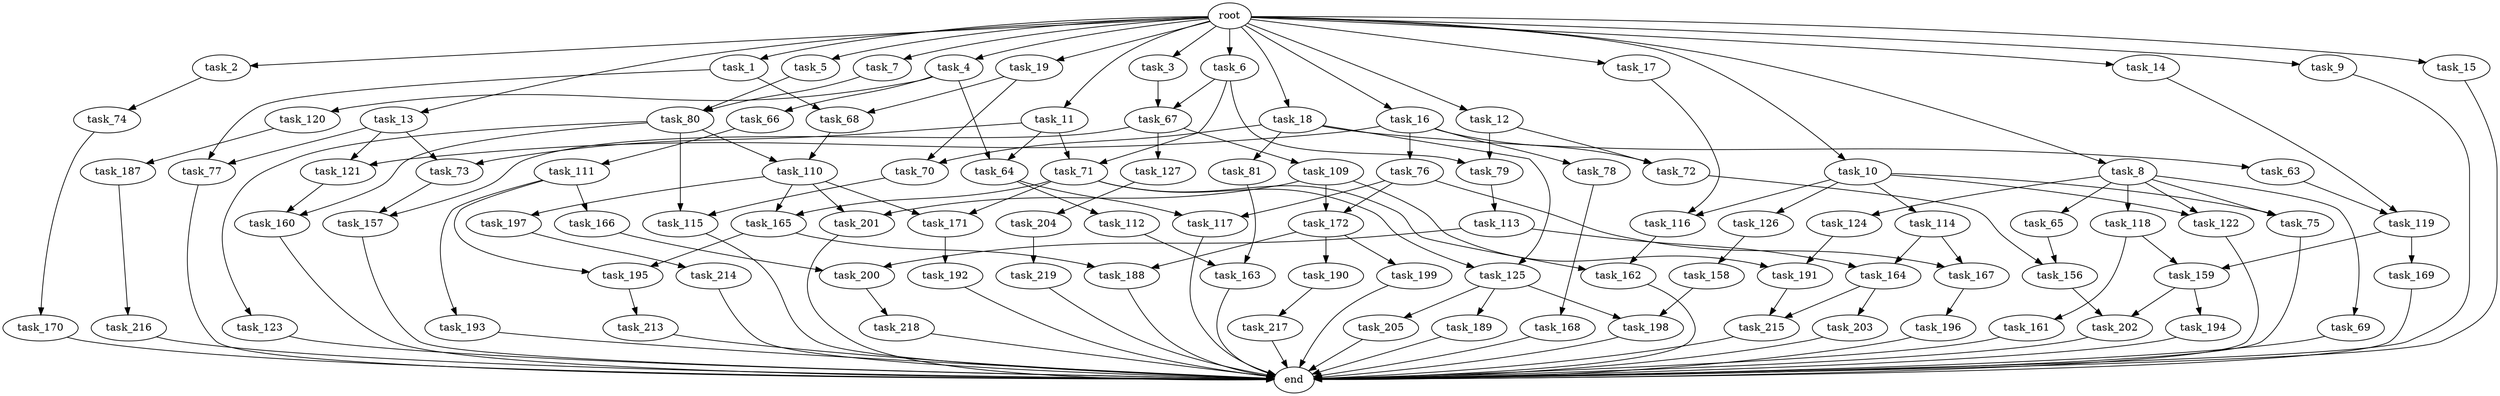 digraph G {
  root [size="0.000000"];
  task_1 [size="102.400000"];
  task_2 [size="102.400000"];
  task_3 [size="102.400000"];
  task_4 [size="102.400000"];
  task_5 [size="102.400000"];
  task_6 [size="102.400000"];
  task_7 [size="102.400000"];
  task_8 [size="102.400000"];
  task_9 [size="102.400000"];
  task_10 [size="102.400000"];
  task_11 [size="102.400000"];
  task_12 [size="102.400000"];
  task_13 [size="102.400000"];
  task_14 [size="102.400000"];
  task_15 [size="102.400000"];
  task_16 [size="102.400000"];
  task_17 [size="102.400000"];
  task_18 [size="102.400000"];
  task_19 [size="102.400000"];
  task_63 [size="42090679500.800003"];
  task_64 [size="89335319756.800003"];
  task_65 [size="7730941132.800000"];
  task_66 [size="85899345920.000000"];
  task_67 [size="63565515980.800003"];
  task_68 [size="55834574848.000000"];
  task_69 [size="7730941132.800000"];
  task_70 [size="84181359001.600006"];
  task_71 [size="45526653337.600006"];
  task_72 [size="93630287052.800003"];
  task_73 [size="89335319756.800003"];
  task_74 [size="30923764531.200001"];
  task_75 [size="38654705664.000000"];
  task_76 [size="7730941132.800000"];
  task_77 [size="99643241267.200012"];
  task_78 [size="7730941132.800000"];
  task_79 [size="127990025420.800003"];
  task_80 [size="63565515980.800003"];
  task_81 [size="42090679500.800003"];
  task_109 [size="54975581388.800003"];
  task_110 [size="45526653337.600006"];
  task_111 [size="21474836480.000000"];
  task_112 [size="42090679500.800003"];
  task_113 [size="13743895347.200001"];
  task_114 [size="30923764531.200001"];
  task_115 [size="11166914969.600000"];
  task_116 [size="44667659878.400002"];
  task_117 [size="111669149696.000000"];
  task_118 [size="7730941132.800000"];
  task_119 [size="76450417868.800003"];
  task_120 [size="85899345920.000000"];
  task_121 [size="93630287052.800003"];
  task_122 [size="38654705664.000000"];
  task_123 [size="3435973836.800000"];
  task_124 [size="7730941132.800000"];
  task_125 [size="127990025420.800003"];
  task_126 [size="30923764531.200001"];
  task_127 [size="54975581388.800003"];
  task_156 [size="42949672960.000000"];
  task_157 [size="140874927308.800018"];
  task_158 [size="42090679500.800003"];
  task_159 [size="97066260889.600006"];
  task_160 [size="34359738368.000000"];
  task_161 [size="54975581388.800003"];
  task_162 [size="127990025420.800003"];
  task_163 [size="45526653337.600006"];
  task_164 [size="97066260889.600006"];
  task_165 [size="127990025420.800003"];
  task_166 [size="21474836480.000000"];
  task_167 [size="111669149696.000000"];
  task_168 [size="85899345920.000000"];
  task_169 [size="42090679500.800003"];
  task_170 [size="42090679500.800003"];
  task_171 [size="127990025420.800003"];
  task_172 [size="111669149696.000000"];
  task_187 [size="21474836480.000000"];
  task_188 [size="140874927308.800018"];
  task_189 [size="54975581388.800003"];
  task_190 [size="54975581388.800003"];
  task_191 [size="63565515980.800003"];
  task_192 [size="85899345920.000000"];
  task_193 [size="21474836480.000000"];
  task_194 [size="7730941132.800000"];
  task_195 [size="107374182400.000000"];
  task_196 [size="42090679500.800003"];
  task_197 [size="42090679500.800003"];
  task_198 [size="62706522521.600006"];
  task_199 [size="54975581388.800003"];
  task_200 [size="85899345920.000000"];
  task_201 [size="84181359001.600006"];
  task_202 [size="93630287052.800003"];
  task_203 [size="85899345920.000000"];
  task_204 [size="69578470195.199997"];
  task_205 [size="54975581388.800003"];
  task_213 [size="69578470195.199997"];
  task_214 [size="21474836480.000000"];
  task_215 [size="155477816115.200012"];
  task_216 [size="7730941132.800000"];
  task_217 [size="3435973836.800000"];
  task_218 [size="85899345920.000000"];
  task_219 [size="21474836480.000000"];
  end [size="0.000000"];

  root -> task_1 [size="1.000000"];
  root -> task_2 [size="1.000000"];
  root -> task_3 [size="1.000000"];
  root -> task_4 [size="1.000000"];
  root -> task_5 [size="1.000000"];
  root -> task_6 [size="1.000000"];
  root -> task_7 [size="1.000000"];
  root -> task_8 [size="1.000000"];
  root -> task_9 [size="1.000000"];
  root -> task_10 [size="1.000000"];
  root -> task_11 [size="1.000000"];
  root -> task_12 [size="1.000000"];
  root -> task_13 [size="1.000000"];
  root -> task_14 [size="1.000000"];
  root -> task_15 [size="1.000000"];
  root -> task_16 [size="1.000000"];
  root -> task_17 [size="1.000000"];
  root -> task_18 [size="1.000000"];
  root -> task_19 [size="1.000000"];
  task_1 -> task_68 [size="134217728.000000"];
  task_1 -> task_77 [size="134217728.000000"];
  task_2 -> task_74 [size="301989888.000000"];
  task_3 -> task_67 [size="209715200.000000"];
  task_4 -> task_64 [size="838860800.000000"];
  task_4 -> task_66 [size="838860800.000000"];
  task_4 -> task_120 [size="838860800.000000"];
  task_5 -> task_80 [size="411041792.000000"];
  task_6 -> task_67 [size="411041792.000000"];
  task_6 -> task_71 [size="411041792.000000"];
  task_6 -> task_79 [size="411041792.000000"];
  task_7 -> task_80 [size="209715200.000000"];
  task_8 -> task_65 [size="75497472.000000"];
  task_8 -> task_69 [size="75497472.000000"];
  task_8 -> task_75 [size="75497472.000000"];
  task_8 -> task_118 [size="75497472.000000"];
  task_8 -> task_122 [size="75497472.000000"];
  task_8 -> task_124 [size="75497472.000000"];
  task_9 -> end [size="1.000000"];
  task_10 -> task_75 [size="301989888.000000"];
  task_10 -> task_114 [size="301989888.000000"];
  task_10 -> task_116 [size="301989888.000000"];
  task_10 -> task_122 [size="301989888.000000"];
  task_10 -> task_126 [size="301989888.000000"];
  task_11 -> task_64 [size="33554432.000000"];
  task_11 -> task_71 [size="33554432.000000"];
  task_11 -> task_73 [size="33554432.000000"];
  task_12 -> task_72 [size="838860800.000000"];
  task_12 -> task_79 [size="838860800.000000"];
  task_13 -> task_73 [size="838860800.000000"];
  task_13 -> task_77 [size="838860800.000000"];
  task_13 -> task_121 [size="838860800.000000"];
  task_14 -> task_119 [size="209715200.000000"];
  task_15 -> end [size="1.000000"];
  task_16 -> task_72 [size="75497472.000000"];
  task_16 -> task_76 [size="75497472.000000"];
  task_16 -> task_78 [size="75497472.000000"];
  task_16 -> task_121 [size="75497472.000000"];
  task_17 -> task_116 [size="134217728.000000"];
  task_18 -> task_63 [size="411041792.000000"];
  task_18 -> task_70 [size="411041792.000000"];
  task_18 -> task_81 [size="411041792.000000"];
  task_18 -> task_125 [size="411041792.000000"];
  task_19 -> task_68 [size="411041792.000000"];
  task_19 -> task_70 [size="411041792.000000"];
  task_63 -> task_119 [size="536870912.000000"];
  task_64 -> task_112 [size="411041792.000000"];
  task_64 -> task_117 [size="411041792.000000"];
  task_65 -> task_156 [size="209715200.000000"];
  task_66 -> task_111 [size="209715200.000000"];
  task_67 -> task_109 [size="536870912.000000"];
  task_67 -> task_127 [size="536870912.000000"];
  task_67 -> task_157 [size="536870912.000000"];
  task_68 -> task_110 [size="411041792.000000"];
  task_69 -> end [size="1.000000"];
  task_70 -> task_115 [size="75497472.000000"];
  task_71 -> task_125 [size="838860800.000000"];
  task_71 -> task_162 [size="838860800.000000"];
  task_71 -> task_165 [size="838860800.000000"];
  task_71 -> task_171 [size="838860800.000000"];
  task_72 -> task_156 [size="209715200.000000"];
  task_73 -> task_157 [size="838860800.000000"];
  task_74 -> task_170 [size="411041792.000000"];
  task_75 -> end [size="1.000000"];
  task_76 -> task_117 [size="679477248.000000"];
  task_76 -> task_167 [size="679477248.000000"];
  task_76 -> task_172 [size="679477248.000000"];
  task_77 -> end [size="1.000000"];
  task_78 -> task_168 [size="838860800.000000"];
  task_79 -> task_113 [size="134217728.000000"];
  task_80 -> task_110 [size="33554432.000000"];
  task_80 -> task_115 [size="33554432.000000"];
  task_80 -> task_123 [size="33554432.000000"];
  task_80 -> task_160 [size="33554432.000000"];
  task_81 -> task_163 [size="33554432.000000"];
  task_109 -> task_172 [size="411041792.000000"];
  task_109 -> task_191 [size="411041792.000000"];
  task_109 -> task_201 [size="411041792.000000"];
  task_110 -> task_165 [size="411041792.000000"];
  task_110 -> task_171 [size="411041792.000000"];
  task_110 -> task_197 [size="411041792.000000"];
  task_110 -> task_201 [size="411041792.000000"];
  task_111 -> task_166 [size="209715200.000000"];
  task_111 -> task_193 [size="209715200.000000"];
  task_111 -> task_195 [size="209715200.000000"];
  task_112 -> task_163 [size="411041792.000000"];
  task_113 -> task_164 [size="536870912.000000"];
  task_113 -> task_200 [size="536870912.000000"];
  task_114 -> task_164 [size="411041792.000000"];
  task_114 -> task_167 [size="411041792.000000"];
  task_115 -> end [size="1.000000"];
  task_116 -> task_162 [size="411041792.000000"];
  task_117 -> end [size="1.000000"];
  task_118 -> task_159 [size="536870912.000000"];
  task_118 -> task_161 [size="536870912.000000"];
  task_119 -> task_159 [size="411041792.000000"];
  task_119 -> task_169 [size="411041792.000000"];
  task_120 -> task_187 [size="209715200.000000"];
  task_121 -> task_160 [size="301989888.000000"];
  task_122 -> end [size="1.000000"];
  task_123 -> end [size="1.000000"];
  task_124 -> task_191 [size="209715200.000000"];
  task_125 -> task_189 [size="536870912.000000"];
  task_125 -> task_198 [size="536870912.000000"];
  task_125 -> task_205 [size="536870912.000000"];
  task_126 -> task_158 [size="411041792.000000"];
  task_127 -> task_204 [size="679477248.000000"];
  task_156 -> task_202 [size="838860800.000000"];
  task_157 -> end [size="1.000000"];
  task_158 -> task_198 [size="75497472.000000"];
  task_159 -> task_194 [size="75497472.000000"];
  task_159 -> task_202 [size="75497472.000000"];
  task_160 -> end [size="1.000000"];
  task_161 -> end [size="1.000000"];
  task_162 -> end [size="1.000000"];
  task_163 -> end [size="1.000000"];
  task_164 -> task_203 [size="838860800.000000"];
  task_164 -> task_215 [size="838860800.000000"];
  task_165 -> task_188 [size="838860800.000000"];
  task_165 -> task_195 [size="838860800.000000"];
  task_166 -> task_200 [size="301989888.000000"];
  task_167 -> task_196 [size="411041792.000000"];
  task_168 -> end [size="1.000000"];
  task_169 -> end [size="1.000000"];
  task_170 -> end [size="1.000000"];
  task_171 -> task_192 [size="838860800.000000"];
  task_172 -> task_188 [size="536870912.000000"];
  task_172 -> task_190 [size="536870912.000000"];
  task_172 -> task_199 [size="536870912.000000"];
  task_187 -> task_216 [size="75497472.000000"];
  task_188 -> end [size="1.000000"];
  task_189 -> end [size="1.000000"];
  task_190 -> task_217 [size="33554432.000000"];
  task_191 -> task_215 [size="679477248.000000"];
  task_192 -> end [size="1.000000"];
  task_193 -> end [size="1.000000"];
  task_194 -> end [size="1.000000"];
  task_195 -> task_213 [size="679477248.000000"];
  task_196 -> end [size="1.000000"];
  task_197 -> task_214 [size="209715200.000000"];
  task_198 -> end [size="1.000000"];
  task_199 -> end [size="1.000000"];
  task_200 -> task_218 [size="838860800.000000"];
  task_201 -> end [size="1.000000"];
  task_202 -> end [size="1.000000"];
  task_203 -> end [size="1.000000"];
  task_204 -> task_219 [size="209715200.000000"];
  task_205 -> end [size="1.000000"];
  task_213 -> end [size="1.000000"];
  task_214 -> end [size="1.000000"];
  task_215 -> end [size="1.000000"];
  task_216 -> end [size="1.000000"];
  task_217 -> end [size="1.000000"];
  task_218 -> end [size="1.000000"];
  task_219 -> end [size="1.000000"];
}
